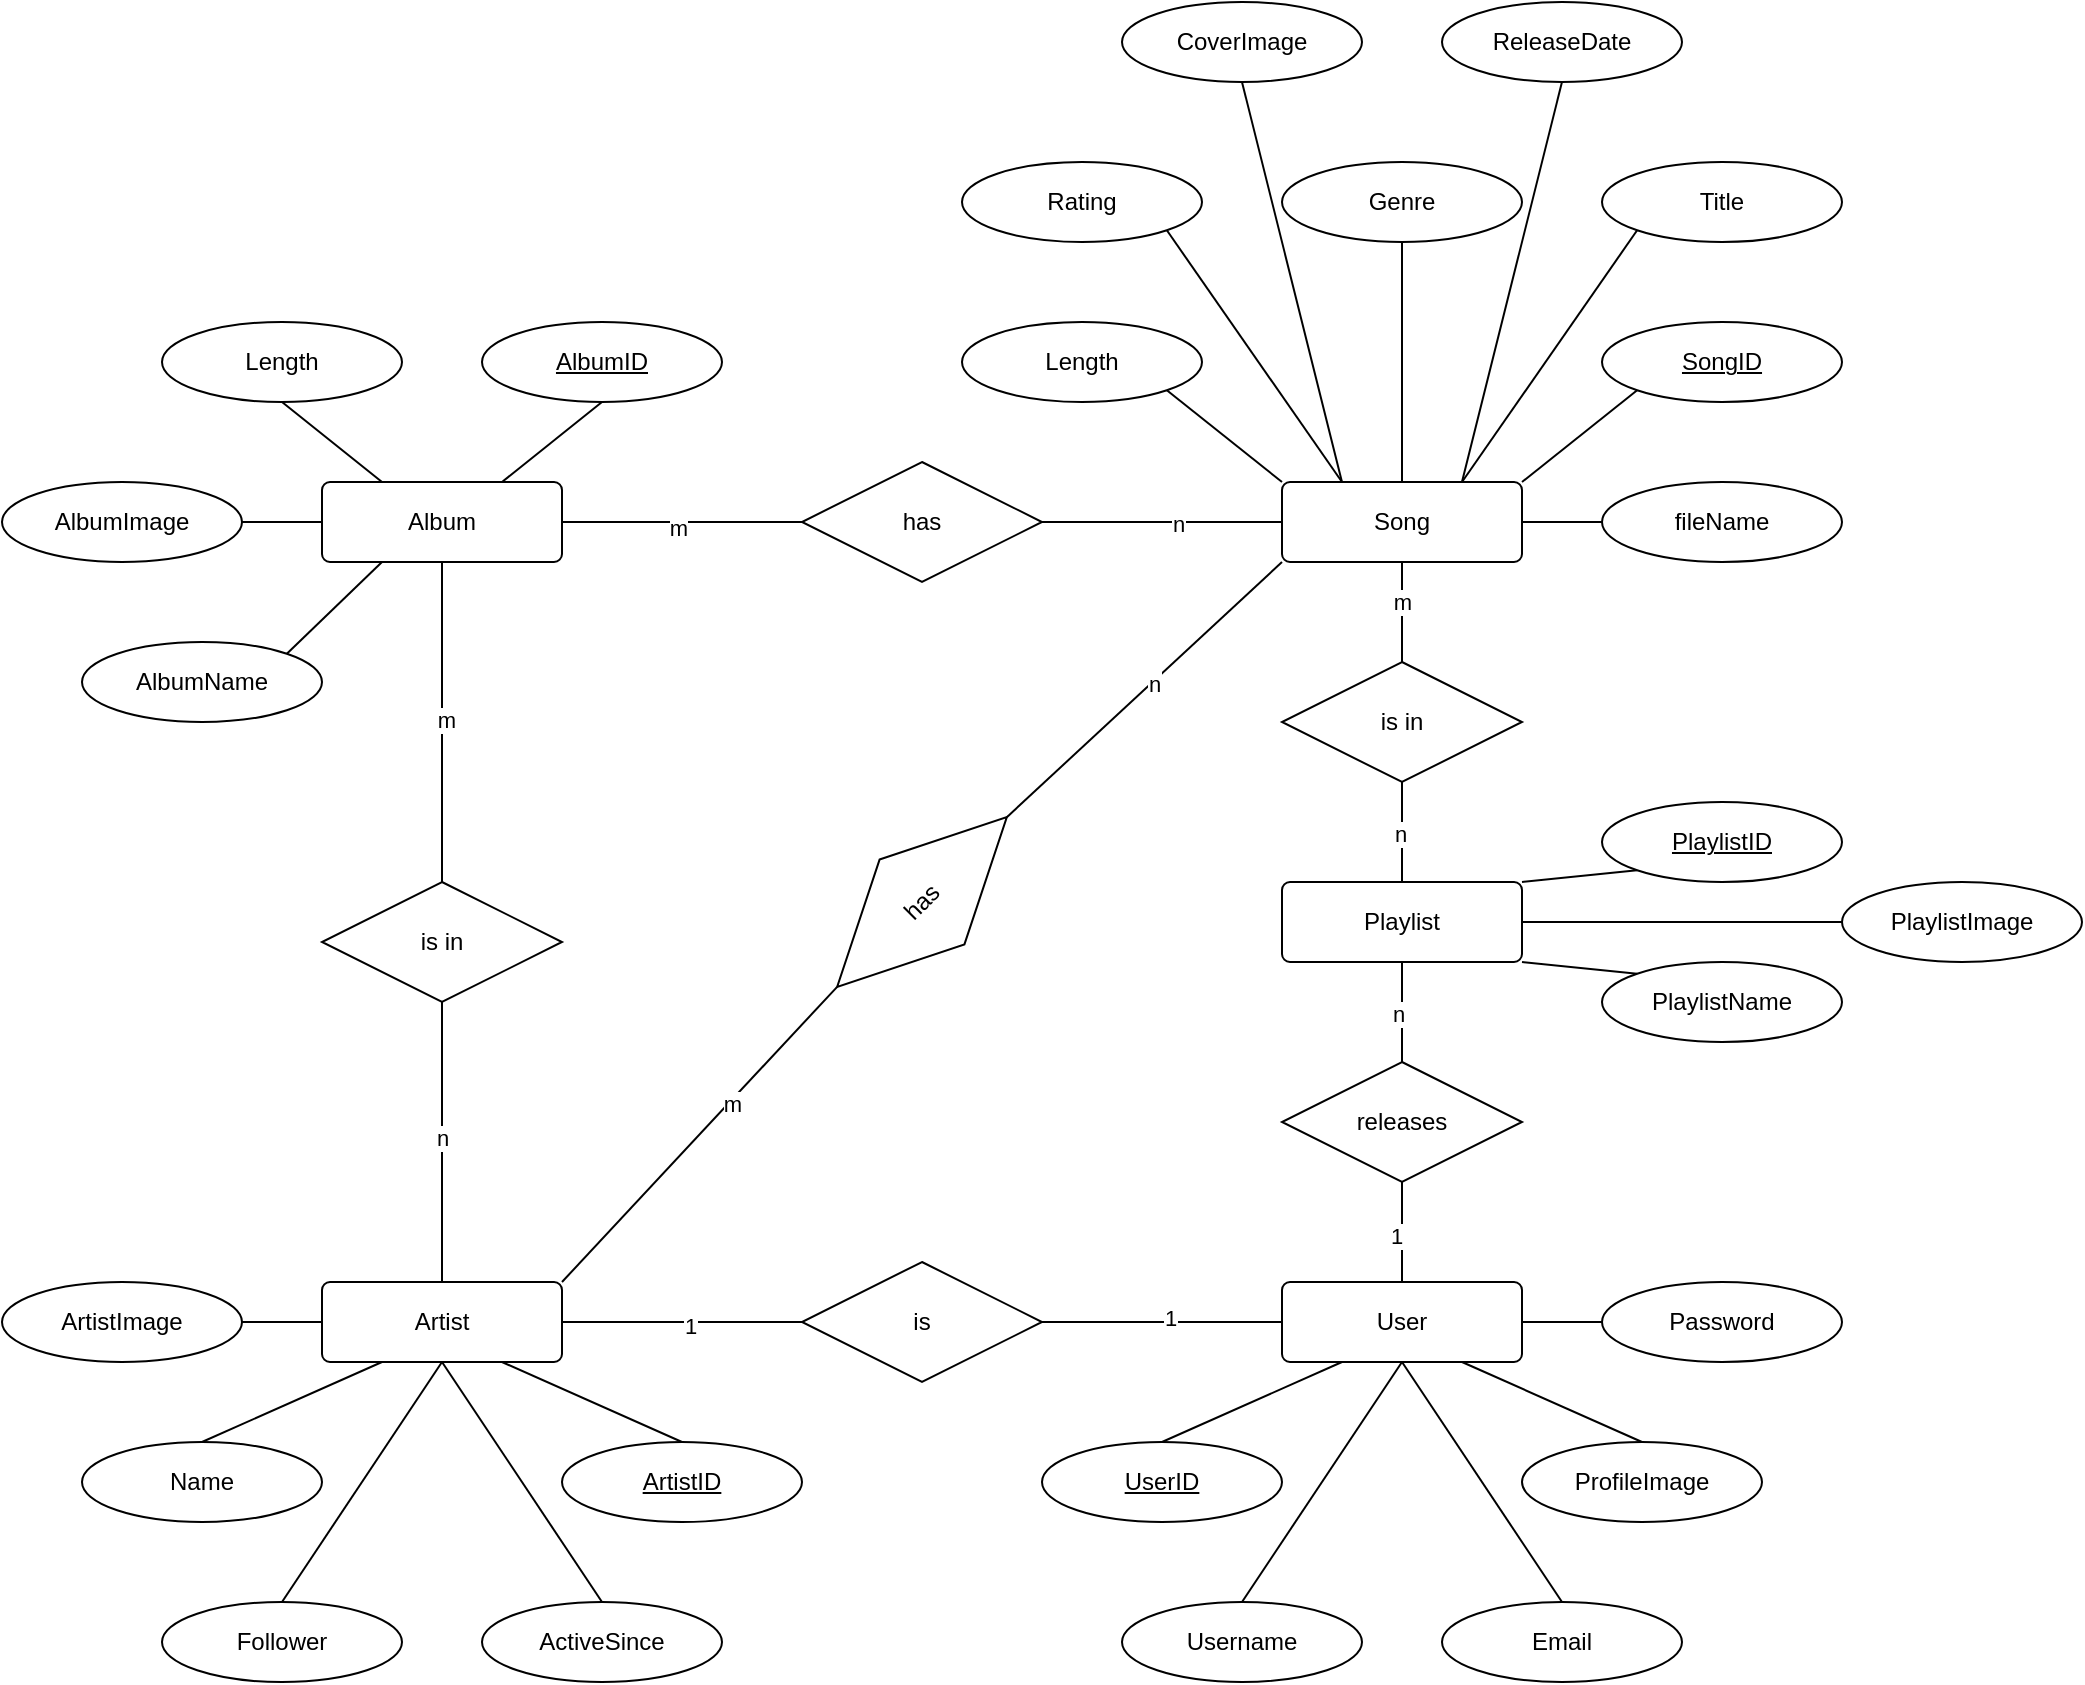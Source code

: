 <mxfile type="embed" version="21.8.2"><diagram id="bWoO5ACGZIaXrIiKNTKd" name="Page-1"><mxGraphModel arrows="1" connect="1" dx="1481" dy="2068" fold="1" grid="1" gridSize="10" guides="1" math="0" page="1" pageHeight="1169" pageScale="1" pageWidth="827" shadow="0" tooltips="1"><root><mxCell id="0"/><mxCell id="1" parent="0"/><mxCell id="2" parent="1" style="rounded=1;arcSize=10;whiteSpace=wrap;html=1;align=center;" value="Song" vertex="1"><mxGeometry as="geometry" height="40" width="120" x="640" y="120"/></mxCell><mxCell id="3" parent="1" style="ellipse;whiteSpace=wrap;html=1;align=center;fontStyle=4;" value="SongID" vertex="1"><mxGeometry as="geometry" height="40" width="120" x="800" y="40"/></mxCell><mxCell id="5" parent="1" style="ellipse;whiteSpace=wrap;html=1;align=center;" value="CoverImage" vertex="1"><mxGeometry as="geometry" height="40" width="120" x="560" y="-120"/></mxCell><mxCell id="6" parent="1" style="ellipse;whiteSpace=wrap;html=1;align=center;" value="Title" vertex="1"><mxGeometry as="geometry" height="40" width="120" x="800" y="-40"/></mxCell><mxCell id="8" parent="1" style="ellipse;whiteSpace=wrap;html=1;align=center;" value="ReleaseDate" vertex="1"><mxGeometry as="geometry" height="40" width="120" x="720" y="-120"/></mxCell><mxCell id="10" parent="1" style="ellipse;whiteSpace=wrap;html=1;align=center;" value="Length" vertex="1"><mxGeometry as="geometry" height="40" width="120" x="480" y="40"/></mxCell><mxCell id="12" parent="1" style="ellipse;whiteSpace=wrap;html=1;align=center;" value="Rating" vertex="1"><mxGeometry as="geometry" height="40" width="120" x="480" y="-40"/></mxCell><mxCell id="13" parent="1" style="ellipse;whiteSpace=wrap;html=1;align=center;" value="Genre" vertex="1"><mxGeometry as="geometry" height="40" width="120" x="640" y="-40"/></mxCell><mxCell id="24" parent="1" style="rounded=1;arcSize=10;whiteSpace=wrap;html=1;align=center;" value="Artist" vertex="1"><mxGeometry as="geometry" height="40" width="120" x="160" y="520"/></mxCell><mxCell id="26" parent="1" style="ellipse;whiteSpace=wrap;html=1;align=center;fontStyle=4;" value="ArtistID" vertex="1"><mxGeometry as="geometry" height="40" width="120" x="280" y="600"/></mxCell><mxCell id="27" parent="1" style="ellipse;whiteSpace=wrap;html=1;align=center;" value="Name" vertex="1"><mxGeometry as="geometry" height="40" width="120" x="40" y="600"/></mxCell><mxCell id="28" parent="1" style="ellipse;whiteSpace=wrap;html=1;align=center;" value="ActiveSince" vertex="1"><mxGeometry as="geometry" height="40" width="120" x="240" y="680"/></mxCell><mxCell id="29" parent="1" style="ellipse;whiteSpace=wrap;html=1;align=center;" value="ArtistImage" vertex="1"><mxGeometry as="geometry" height="40" width="120" y="520"/></mxCell><mxCell id="30" parent="1" style="ellipse;whiteSpace=wrap;html=1;align=center;" value="Follower" vertex="1"><mxGeometry as="geometry" height="40" width="120" x="80" y="680"/></mxCell><mxCell id="34" parent="1" style="rounded=1;arcSize=10;whiteSpace=wrap;html=1;align=center;" value="User" vertex="1"><mxGeometry as="geometry" height="40" width="120" x="640" y="520"/></mxCell><mxCell id="35" parent="1" style="ellipse;whiteSpace=wrap;html=1;align=center;fontStyle=4;" value="UserID" vertex="1"><mxGeometry as="geometry" height="40" width="120" x="520" y="600"/></mxCell><mxCell id="36" parent="1" style="ellipse;whiteSpace=wrap;html=1;align=center;" value="Username" vertex="1"><mxGeometry as="geometry" height="40" width="120" x="560" y="680"/></mxCell><mxCell id="37" parent="1" style="ellipse;whiteSpace=wrap;html=1;align=center;" value="Password" vertex="1"><mxGeometry as="geometry" height="40" width="120" x="800" y="520"/></mxCell><mxCell id="38" parent="1" style="ellipse;whiteSpace=wrap;html=1;align=center;" value="ProfileImage" vertex="1"><mxGeometry as="geometry" height="40" width="120" x="760" y="600"/></mxCell><mxCell id="39" parent="1" style="ellipse;whiteSpace=wrap;html=1;align=center;" value="Email" vertex="1"><mxGeometry as="geometry" height="40" width="120" x="720" y="680"/></mxCell><mxCell id="40" parent="1" style="rounded=1;arcSize=10;whiteSpace=wrap;html=1;align=center;" value="Album" vertex="1"><mxGeometry as="geometry" height="40" width="120" x="160" y="120"/></mxCell><mxCell id="42" parent="1" style="ellipse;whiteSpace=wrap;html=1;align=center;fontStyle=4;" value="AlbumID" vertex="1"><mxGeometry as="geometry" height="40" width="120" x="240" y="40"/></mxCell><mxCell id="43" parent="1" style="ellipse;whiteSpace=wrap;html=1;align=center;" value="AlbumName" vertex="1"><mxGeometry as="geometry" height="40" width="120" x="40" y="200"/></mxCell><mxCell id="45" parent="1" style="ellipse;whiteSpace=wrap;html=1;align=center;" value="AlbumImage" vertex="1"><mxGeometry as="geometry" height="40" width="120" y="120"/></mxCell><mxCell id="46" parent="1" style="ellipse;whiteSpace=wrap;html=1;align=center;" value="Length" vertex="1"><mxGeometry as="geometry" height="40" width="120" x="80" y="40"/></mxCell><mxCell id="47" parent="1" style="shape=rhombus;perimeter=rhombusPerimeter;whiteSpace=wrap;html=1;align=center;" value="has" vertex="1"><mxGeometry as="geometry" height="60" width="120" x="400" y="110"/></mxCell><mxCell edge="1" id="48" parent="1" source="40" style="endArrow=none;html=1;rounded=0;entryX=0;entryY=0.5;entryDx=0;entryDy=0;exitX=1;exitY=0.5;exitDx=0;exitDy=0;" target="47" value=""><mxGeometry as="geometry" height="50" relative="1" width="50"><mxPoint as="sourcePoint" x="60" y="380"/><mxPoint as="targetPoint" x="110" y="330"/></mxGeometry></mxCell><mxCell connectable="0" id="51" parent="48" style="edgeLabel;html=1;align=center;verticalAlign=middle;resizable=0;points=[];" value="m" vertex="1"><mxGeometry as="geometry" relative="1" x="-0.04" y="-3"><mxPoint as="offset"/></mxGeometry></mxCell><mxCell edge="1" id="49" parent="1" source="47" style="endArrow=none;html=1;rounded=0;entryX=0;entryY=0.5;entryDx=0;entryDy=0;exitX=1;exitY=0.5;exitDx=0;exitDy=0;" target="2" value=""><mxGeometry as="geometry" height="50" relative="1" width="50"><mxPoint as="sourcePoint" x="350" y="280"/><mxPoint as="targetPoint" x="400" y="230"/></mxGeometry></mxCell><mxCell connectable="0" id="50" parent="49" style="edgeLabel;html=1;align=center;verticalAlign=middle;resizable=0;points=[];" value="n" vertex="1"><mxGeometry as="geometry" relative="1" x="0.128" y="-1"><mxPoint as="offset"/></mxGeometry></mxCell><mxCell id="52" parent="1" style="shape=rhombus;perimeter=rhombusPerimeter;whiteSpace=wrap;html=1;align=center;rotation=0;" value="is in" vertex="1"><mxGeometry as="geometry" height="60" width="120" x="160" y="320"/></mxCell><mxCell edge="1" id="53" parent="1" source="52" style="endArrow=none;html=1;rounded=0;exitX=0.5;exitY=1;exitDx=0;exitDy=0;entryX=0.5;entryY=0;entryDx=0;entryDy=0;" target="24" value=""><mxGeometry as="geometry" relative="1"><mxPoint as="sourcePoint" x="230" y="340"/><mxPoint as="targetPoint" x="390" y="340"/></mxGeometry></mxCell><mxCell connectable="0" id="54" parent="53" style="edgeLabel;html=1;align=center;verticalAlign=middle;resizable=0;points=[];" value="n" vertex="1"><mxGeometry as="geometry" relative="1" x="-0.035"><mxPoint as="offset"/></mxGeometry></mxCell><mxCell edge="1" id="55" parent="1" source="40" style="endArrow=none;html=1;rounded=0;entryX=0.5;entryY=0;entryDx=0;entryDy=0;exitX=0.5;exitY=1;exitDx=0;exitDy=0;" target="52" value=""><mxGeometry as="geometry" relative="1"><mxPoint as="sourcePoint" x="-130" y="460"/><mxPoint as="targetPoint" x="30" y="460"/></mxGeometry></mxCell><mxCell connectable="0" id="56" parent="55" style="edgeLabel;html=1;align=center;verticalAlign=middle;resizable=0;points=[];" value="m" vertex="1"><mxGeometry as="geometry" relative="1" x="-0.016" y="2"><mxPoint as="offset"/></mxGeometry></mxCell><mxCell id="58" parent="1" style="shape=rhombus;perimeter=rhombusPerimeter;whiteSpace=wrap;html=1;align=center;" value="is" vertex="1"><mxGeometry as="geometry" height="60" width="120" x="400" y="510"/></mxCell><mxCell edge="1" id="59" parent="1" source="34" style="endArrow=none;html=1;rounded=0;entryX=1;entryY=0.5;entryDx=0;entryDy=0;exitX=0;exitY=0.5;exitDx=0;exitDy=0;" target="58" value=""><mxGeometry as="geometry" relative="1"><mxPoint as="sourcePoint" x="290" y="660"/><mxPoint as="targetPoint" x="450" y="660"/></mxGeometry></mxCell><mxCell connectable="0" id="61" parent="59" style="edgeLabel;html=1;align=center;verticalAlign=middle;resizable=0;points=[];" value="1" vertex="1"><mxGeometry as="geometry" relative="1" x="-0.08" y="-2"><mxPoint as="offset" x="-1"/></mxGeometry></mxCell><mxCell edge="1" id="60" parent="1" source="24" style="endArrow=none;html=1;rounded=0;exitX=1;exitY=0.5;exitDx=0;exitDy=0;entryX=0;entryY=0.5;entryDx=0;entryDy=0;" target="58" value=""><mxGeometry as="geometry" relative="1"><mxPoint as="sourcePoint" x="360" y="610"/><mxPoint as="targetPoint" x="520" y="610"/></mxGeometry></mxCell><mxCell connectable="0" id="62" parent="60" style="edgeLabel;html=1;align=center;verticalAlign=middle;resizable=0;points=[];" value="1" vertex="1"><mxGeometry as="geometry" relative="1" x="0.062" y="-2"><mxPoint as="offset"/></mxGeometry></mxCell><mxCell id="64" parent="1" style="rounded=1;arcSize=10;whiteSpace=wrap;html=1;align=center;" value="Playlist" vertex="1"><mxGeometry as="geometry" height="40" width="120" x="640" y="320"/></mxCell><mxCell id="66" parent="1" style="ellipse;whiteSpace=wrap;html=1;align=center;fontStyle=4;" value="PlaylistID" vertex="1"><mxGeometry as="geometry" height="40" width="120" x="800" y="280"/></mxCell><mxCell id="67" parent="1" style="ellipse;whiteSpace=wrap;html=1;align=center;" value="PlaylistName" vertex="1"><mxGeometry as="geometry" height="40" width="120" x="800" y="360"/></mxCell><mxCell id="68" parent="1" style="shape=rhombus;perimeter=rhombusPerimeter;whiteSpace=wrap;html=1;align=center;" value="is in" vertex="1"><mxGeometry as="geometry" height="60" width="120" x="640" y="210"/></mxCell><mxCell edge="1" id="69" parent="1" source="68" style="endArrow=none;html=1;rounded=0;exitX=0.5;exitY=1;exitDx=0;exitDy=0;entryX=0.5;entryY=0;entryDx=0;entryDy=0;" target="64" value=""><mxGeometry as="geometry" relative="1"><mxPoint as="sourcePoint" x="400" y="400"/><mxPoint as="targetPoint" x="560" y="400"/></mxGeometry></mxCell><mxCell connectable="0" id="71" parent="69" style="edgeLabel;html=1;align=center;verticalAlign=middle;resizable=0;points=[];" value="n" vertex="1"><mxGeometry as="geometry" relative="1" x="0.015" y="-1"><mxPoint as="offset"/></mxGeometry></mxCell><mxCell edge="1" id="70" parent="1" source="68" style="endArrow=none;html=1;rounded=0;exitX=0.5;exitY=0;exitDx=0;exitDy=0;entryX=0.5;entryY=1;entryDx=0;entryDy=0;" target="2" value=""><mxGeometry as="geometry" relative="1"><mxPoint as="sourcePoint" x="440" y="410"/><mxPoint as="targetPoint" x="600" y="410"/></mxGeometry></mxCell><mxCell connectable="0" id="72" parent="70" style="edgeLabel;html=1;align=center;verticalAlign=middle;resizable=0;points=[];" value="m" vertex="1"><mxGeometry as="geometry" relative="1" x="0.2"><mxPoint as="offset"/></mxGeometry></mxCell><mxCell id="73" parent="1" style="shape=rhombus;perimeter=rhombusPerimeter;whiteSpace=wrap;html=1;align=center;" value="releases" vertex="1"><mxGeometry as="geometry" height="60" width="120" x="640" y="410"/></mxCell><mxCell edge="1" id="74" parent="1" source="73" style="endArrow=none;html=1;rounded=0;exitX=0.5;exitY=1;exitDx=0;exitDy=0;entryX=0.5;entryY=0;entryDx=0;entryDy=0;" target="34" value=""><mxGeometry as="geometry" relative="1"><mxPoint as="sourcePoint" x="560" y="540"/><mxPoint as="targetPoint" x="720" y="540"/></mxGeometry></mxCell><mxCell connectable="0" id="75" parent="74" style="edgeLabel;html=1;align=center;verticalAlign=middle;resizable=0;points=[];" value="1" vertex="1"><mxGeometry as="geometry" relative="1" x="0.078" y="-3"><mxPoint as="offset"/></mxGeometry></mxCell><mxCell edge="1" id="76" parent="1" source="64" style="endArrow=none;html=1;rounded=0;entryX=0.5;entryY=0;entryDx=0;entryDy=0;exitX=0.5;exitY=1;exitDx=0;exitDy=0;" target="73" value=""><mxGeometry as="geometry" relative="1"><mxPoint as="sourcePoint" x="280" y="420"/><mxPoint as="targetPoint" x="440" y="420"/></mxGeometry></mxCell><mxCell connectable="0" id="77" parent="76" style="edgeLabel;html=1;align=center;verticalAlign=middle;resizable=0;points=[];" value="n" vertex="1"><mxGeometry as="geometry" relative="1" x="0.027" y="-2"><mxPoint as="offset"/></mxGeometry></mxCell><mxCell id="78" parent="1" style="ellipse;whiteSpace=wrap;html=1;align=center;" value="PlaylistImage" vertex="1"><mxGeometry as="geometry" height="40" width="120" x="920" y="320"/></mxCell><mxCell edge="1" id="84" parent="1" source="26" style="endArrow=none;html=1;rounded=0;entryX=0.75;entryY=1;entryDx=0;entryDy=0;exitX=0.5;exitY=0;exitDx=0;exitDy=0;" target="24" value=""><mxGeometry as="geometry" relative="1"><mxPoint as="sourcePoint" x="-220" y="630"/><mxPoint as="targetPoint" x="-60" y="630"/></mxGeometry></mxCell><mxCell edge="1" id="85" parent="1" source="28" style="endArrow=none;html=1;rounded=0;entryX=0.5;entryY=1;entryDx=0;entryDy=0;exitX=0.5;exitY=0;exitDx=0;exitDy=0;" target="24" value=""><mxGeometry as="geometry" relative="1"><mxPoint as="sourcePoint" x="100" y="660"/><mxPoint as="targetPoint" x="260" y="660"/></mxGeometry></mxCell><mxCell edge="1" id="86" parent="1" source="30" style="endArrow=none;html=1;rounded=0;entryX=0.5;entryY=1;entryDx=0;entryDy=0;exitX=0.5;exitY=0;exitDx=0;exitDy=0;" target="24" value=""><mxGeometry as="geometry" relative="1"><mxPoint as="sourcePoint" x="-80" y="770"/><mxPoint as="targetPoint" x="80" y="770"/></mxGeometry></mxCell><mxCell edge="1" id="87" parent="1" source="27" style="endArrow=none;html=1;rounded=0;entryX=0.25;entryY=1;entryDx=0;entryDy=0;exitX=0.5;exitY=0;exitDx=0;exitDy=0;" target="24" value=""><mxGeometry as="geometry" relative="1"><mxPoint as="sourcePoint" x="-280" y="720"/><mxPoint as="targetPoint" x="-120" y="720"/></mxGeometry></mxCell><mxCell edge="1" id="88" parent="1" source="29" style="endArrow=none;html=1;rounded=0;entryX=0;entryY=0.5;entryDx=0;entryDy=0;exitX=1;exitY=0.5;exitDx=0;exitDy=0;" target="24" value=""><mxGeometry as="geometry" relative="1"><mxPoint as="sourcePoint" x="-60" y="660"/><mxPoint as="targetPoint" x="100" y="660"/></mxGeometry></mxCell><mxCell edge="1" id="89" parent="1" source="35" style="endArrow=none;html=1;rounded=0;entryX=0.25;entryY=1;entryDx=0;entryDy=0;exitX=0.5;exitY=0;exitDx=0;exitDy=0;" target="34" value=""><mxGeometry as="geometry" relative="1"><mxPoint as="sourcePoint" x="630" y="630"/><mxPoint as="targetPoint" x="790" y="630"/></mxGeometry></mxCell><mxCell edge="1" id="90" parent="1" source="36" style="endArrow=none;html=1;rounded=0;entryX=0.5;entryY=1;entryDx=0;entryDy=0;exitX=0.5;exitY=0;exitDx=0;exitDy=0;" target="34" value=""><mxGeometry as="geometry" relative="1"><mxPoint as="sourcePoint" x="420" y="720"/><mxPoint as="targetPoint" x="580" y="720"/></mxGeometry></mxCell><mxCell edge="1" id="91" parent="1" source="39" style="endArrow=none;html=1;rounded=0;entryX=0.5;entryY=1;entryDx=0;entryDy=0;exitX=0.5;exitY=0;exitDx=0;exitDy=0;" target="34" value=""><mxGeometry as="geometry" relative="1"><mxPoint as="sourcePoint" x="430" y="750"/><mxPoint as="targetPoint" x="590" y="750"/></mxGeometry></mxCell><mxCell edge="1" id="92" parent="1" source="38" style="endArrow=none;html=1;rounded=0;entryX=0.75;entryY=1;entryDx=0;entryDy=0;exitX=0.5;exitY=0;exitDx=0;exitDy=0;" target="34" value=""><mxGeometry as="geometry" relative="1"><mxPoint as="sourcePoint" x="850" y="710"/><mxPoint as="targetPoint" x="1010" y="710"/></mxGeometry></mxCell><mxCell edge="1" id="93" parent="1" source="34" style="endArrow=none;html=1;rounded=0;exitX=1;exitY=0.5;exitDx=0;exitDy=0;entryX=0;entryY=0.5;entryDx=0;entryDy=0;" target="37" value=""><mxGeometry as="geometry" relative="1"><mxPoint as="sourcePoint" x="810" y="440"/><mxPoint as="targetPoint" x="970" y="440"/></mxGeometry></mxCell><mxCell edge="1" id="95" parent="1" source="64" style="endArrow=none;html=1;rounded=0;exitX=1;exitY=1;exitDx=0;exitDy=0;entryX=0;entryY=0;entryDx=0;entryDy=0;" target="67" value=""><mxGeometry as="geometry" relative="1"><mxPoint as="sourcePoint" x="940" y="440"/><mxPoint as="targetPoint" x="1100" y="440"/></mxGeometry></mxCell><mxCell edge="1" id="96" parent="1" source="64" style="endArrow=none;html=1;rounded=0;exitX=1;exitY=0;exitDx=0;exitDy=0;entryX=0;entryY=1;entryDx=0;entryDy=0;" target="66" value=""><mxGeometry as="geometry" relative="1"><mxPoint as="sourcePoint" x="970" y="370"/><mxPoint as="targetPoint" x="1130" y="370"/></mxGeometry></mxCell><mxCell edge="1" id="97" parent="1" source="78" style="endArrow=none;html=1;rounded=0;entryX=1;entryY=0.5;entryDx=0;entryDy=0;exitX=0;exitY=0.5;exitDx=0;exitDy=0;" target="64" value=""><mxGeometry as="geometry" relative="1"><mxPoint as="sourcePoint" x="910" y="350"/><mxPoint as="targetPoint" x="770" y="350"/></mxGeometry></mxCell><mxCell edge="1" id="102" parent="1" source="10" style="endArrow=none;html=1;rounded=0;entryX=0;entryY=0;entryDx=0;entryDy=0;exitX=1;exitY=1;exitDx=0;exitDy=0;" target="2" value=""><mxGeometry as="geometry" relative="1"><mxPoint as="sourcePoint" x="380" y="140"/><mxPoint as="targetPoint" x="540" y="140"/></mxGeometry></mxCell><mxCell edge="1" id="103" parent="1" source="12" style="endArrow=none;html=1;rounded=0;entryX=0.25;entryY=0;entryDx=0;entryDy=0;exitX=1;exitY=1;exitDx=0;exitDy=0;" target="2" value=""><mxGeometry as="geometry" relative="1"><mxPoint as="sourcePoint" x="340" y="140"/><mxPoint as="targetPoint" x="500" y="140"/></mxGeometry></mxCell><mxCell edge="1" id="104" parent="1" source="3" style="endArrow=none;html=1;rounded=0;entryX=1;entryY=0;entryDx=0;entryDy=0;exitX=0;exitY=1;exitDx=0;exitDy=0;" target="2" value=""><mxGeometry as="geometry" relative="1"><mxPoint as="sourcePoint" x="370" y="150"/><mxPoint as="targetPoint" x="530" y="150"/></mxGeometry></mxCell><mxCell edge="1" id="105" parent="1" source="6" style="endArrow=none;html=1;rounded=0;entryX=0.75;entryY=0;entryDx=0;entryDy=0;exitX=0;exitY=1;exitDx=0;exitDy=0;" target="2" value=""><mxGeometry as="geometry" relative="1"><mxPoint as="sourcePoint" x="300" y="140"/><mxPoint as="targetPoint" x="460" y="140"/></mxGeometry></mxCell><mxCell edge="1" id="107" parent="1" source="5" style="endArrow=none;html=1;rounded=0;entryX=0.25;entryY=0;entryDx=0;entryDy=0;exitX=0.5;exitY=1;exitDx=0;exitDy=0;" target="2" value=""><mxGeometry as="geometry" relative="1"><mxPoint as="sourcePoint" x="340" y="130"/><mxPoint as="targetPoint" x="500" y="130"/></mxGeometry></mxCell><mxCell edge="1" id="108" parent="1" source="2" style="endArrow=none;html=1;rounded=0;exitX=0.75;exitY=0;exitDx=0;exitDy=0;entryX=0.5;entryY=1;entryDx=0;entryDy=0;" target="8" value=""><mxGeometry as="geometry" relative="1"><mxPoint as="sourcePoint" x="880" y="220"/><mxPoint as="targetPoint" x="1040" y="220"/></mxGeometry></mxCell><mxCell edge="1" id="109" parent="1" source="43" style="endArrow=none;html=1;rounded=0;entryX=0.25;entryY=1;entryDx=0;entryDy=0;exitX=1;exitY=0;exitDx=0;exitDy=0;" target="40" value=""><mxGeometry as="geometry" relative="1"><mxPoint as="sourcePoint" x="30" y="310"/><mxPoint as="targetPoint" x="190" y="310"/></mxGeometry></mxCell><mxCell edge="1" id="110" parent="1" source="40" style="endArrow=none;html=1;rounded=0;exitX=0;exitY=0.5;exitDx=0;exitDy=0;entryX=1;entryY=0.5;entryDx=0;entryDy=0;" target="45" value=""><mxGeometry as="geometry" relative="1"><mxPoint as="sourcePoint" x="210" y="200"/><mxPoint as="targetPoint" x="370" y="200"/></mxGeometry></mxCell><mxCell edge="1" id="111" parent="1" source="46" style="endArrow=none;html=1;rounded=0;exitX=0.5;exitY=1;exitDx=0;exitDy=0;entryX=0.25;entryY=0;entryDx=0;entryDy=0;" target="40" value=""><mxGeometry as="geometry" relative="1"><mxPoint as="sourcePoint" x="330" y="250"/><mxPoint as="targetPoint" x="490" y="250"/></mxGeometry></mxCell><mxCell edge="1" id="112" parent="1" source="40" style="endArrow=none;html=1;rounded=0;exitX=0.75;exitY=0;exitDx=0;exitDy=0;entryX=0.5;entryY=1;entryDx=0;entryDy=0;" target="42" value=""><mxGeometry as="geometry" relative="1"><mxPoint as="sourcePoint" x="310" y="230"/><mxPoint as="targetPoint" x="470" y="230"/></mxGeometry></mxCell><mxCell edge="1" id="113" parent="1" source="2" style="endArrow=none;html=1;rounded=0;exitX=0.5;exitY=0;exitDx=0;exitDy=0;entryX=0.5;entryY=1;entryDx=0;entryDy=0;" target="13" value=""><mxGeometry as="geometry" relative="1"><mxPoint as="sourcePoint" x="990" y="310"/><mxPoint as="targetPoint" x="1150" y="310"/></mxGeometry></mxCell><mxCell id="114" parent="1" style="shape=rhombus;perimeter=rhombusPerimeter;whiteSpace=wrap;html=1;align=center;rotation=-45;" value="has" vertex="1"><mxGeometry as="geometry" height="60" width="120" x="400" y="300"/></mxCell><mxCell edge="1" id="115" parent="1" source="114" style="endArrow=none;html=1;rounded=0;entryX=0;entryY=1;entryDx=0;entryDy=0;exitX=1;exitY=0.5;exitDx=0;exitDy=0;" target="2" value=""><mxGeometry as="geometry" relative="1"><mxPoint as="sourcePoint" x="360" y="240"/><mxPoint as="targetPoint" x="520" y="240"/></mxGeometry></mxCell><mxCell connectable="0" id="117" parent="115" style="edgeLabel;html=1;align=center;verticalAlign=middle;resizable=0;points=[];" value="n" vertex="1"><mxGeometry as="geometry" relative="1" x="0.05" y="-1"><mxPoint as="offset" y="-1"/></mxGeometry></mxCell><mxCell edge="1" id="116" parent="1" source="24" style="endArrow=none;html=1;rounded=0;exitX=1;exitY=0;exitDx=0;exitDy=0;entryX=0;entryY=0.5;entryDx=0;entryDy=0;" target="114" value=""><mxGeometry as="geometry" relative="1"><mxPoint as="sourcePoint" x="370" y="460"/><mxPoint as="targetPoint" x="530" y="460"/></mxGeometry></mxCell><mxCell connectable="0" id="118" parent="116" style="edgeLabel;html=1;align=center;verticalAlign=middle;resizable=0;points=[];" value="m" vertex="1"><mxGeometry as="geometry" relative="1" x="0.213" y="-1"><mxPoint as="offset"/></mxGeometry></mxCell><mxCell id="120" parent="1" style="ellipse;whiteSpace=wrap;html=1;align=center;" value="fileName" vertex="1"><mxGeometry as="geometry" height="40" width="120" x="800" y="120"/></mxCell><mxCell edge="1" id="122" parent="1" source="2" style="endArrow=none;html=1;rounded=0;exitX=1;exitY=0.5;exitDx=0;exitDy=0;entryX=0;entryY=0.5;entryDx=0;entryDy=0;" target="120" value=""><mxGeometry as="geometry" relative="1"><mxPoint as="sourcePoint" x="820" y="200"/><mxPoint as="targetPoint" x="980" y="200"/></mxGeometry></mxCell></root></mxGraphModel></diagram></mxfile>